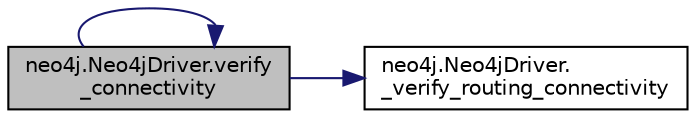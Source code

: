 digraph "neo4j.Neo4jDriver.verify_connectivity"
{
 // LATEX_PDF_SIZE
  edge [fontname="Helvetica",fontsize="10",labelfontname="Helvetica",labelfontsize="10"];
  node [fontname="Helvetica",fontsize="10",shape=record];
  rankdir="LR";
  Node1 [label="neo4j.Neo4jDriver.verify\l_connectivity",height=0.2,width=0.4,color="black", fillcolor="grey75", style="filled", fontcolor="black",tooltip=" "];
  Node1 -> Node2 [color="midnightblue",fontsize="10",style="solid",fontname="Helvetica"];
  Node2 [label="neo4j.Neo4jDriver.\l_verify_routing_connectivity",height=0.2,width=0.4,color="black", fillcolor="white", style="filled",URL="$d3/dc8/classneo4j_1_1_neo4j_driver.html#a7c1571051e74f094a09a5ccfd3acfe6c",tooltip=" "];
  Node1 -> Node1 [color="midnightblue",fontsize="10",style="solid",fontname="Helvetica"];
}
